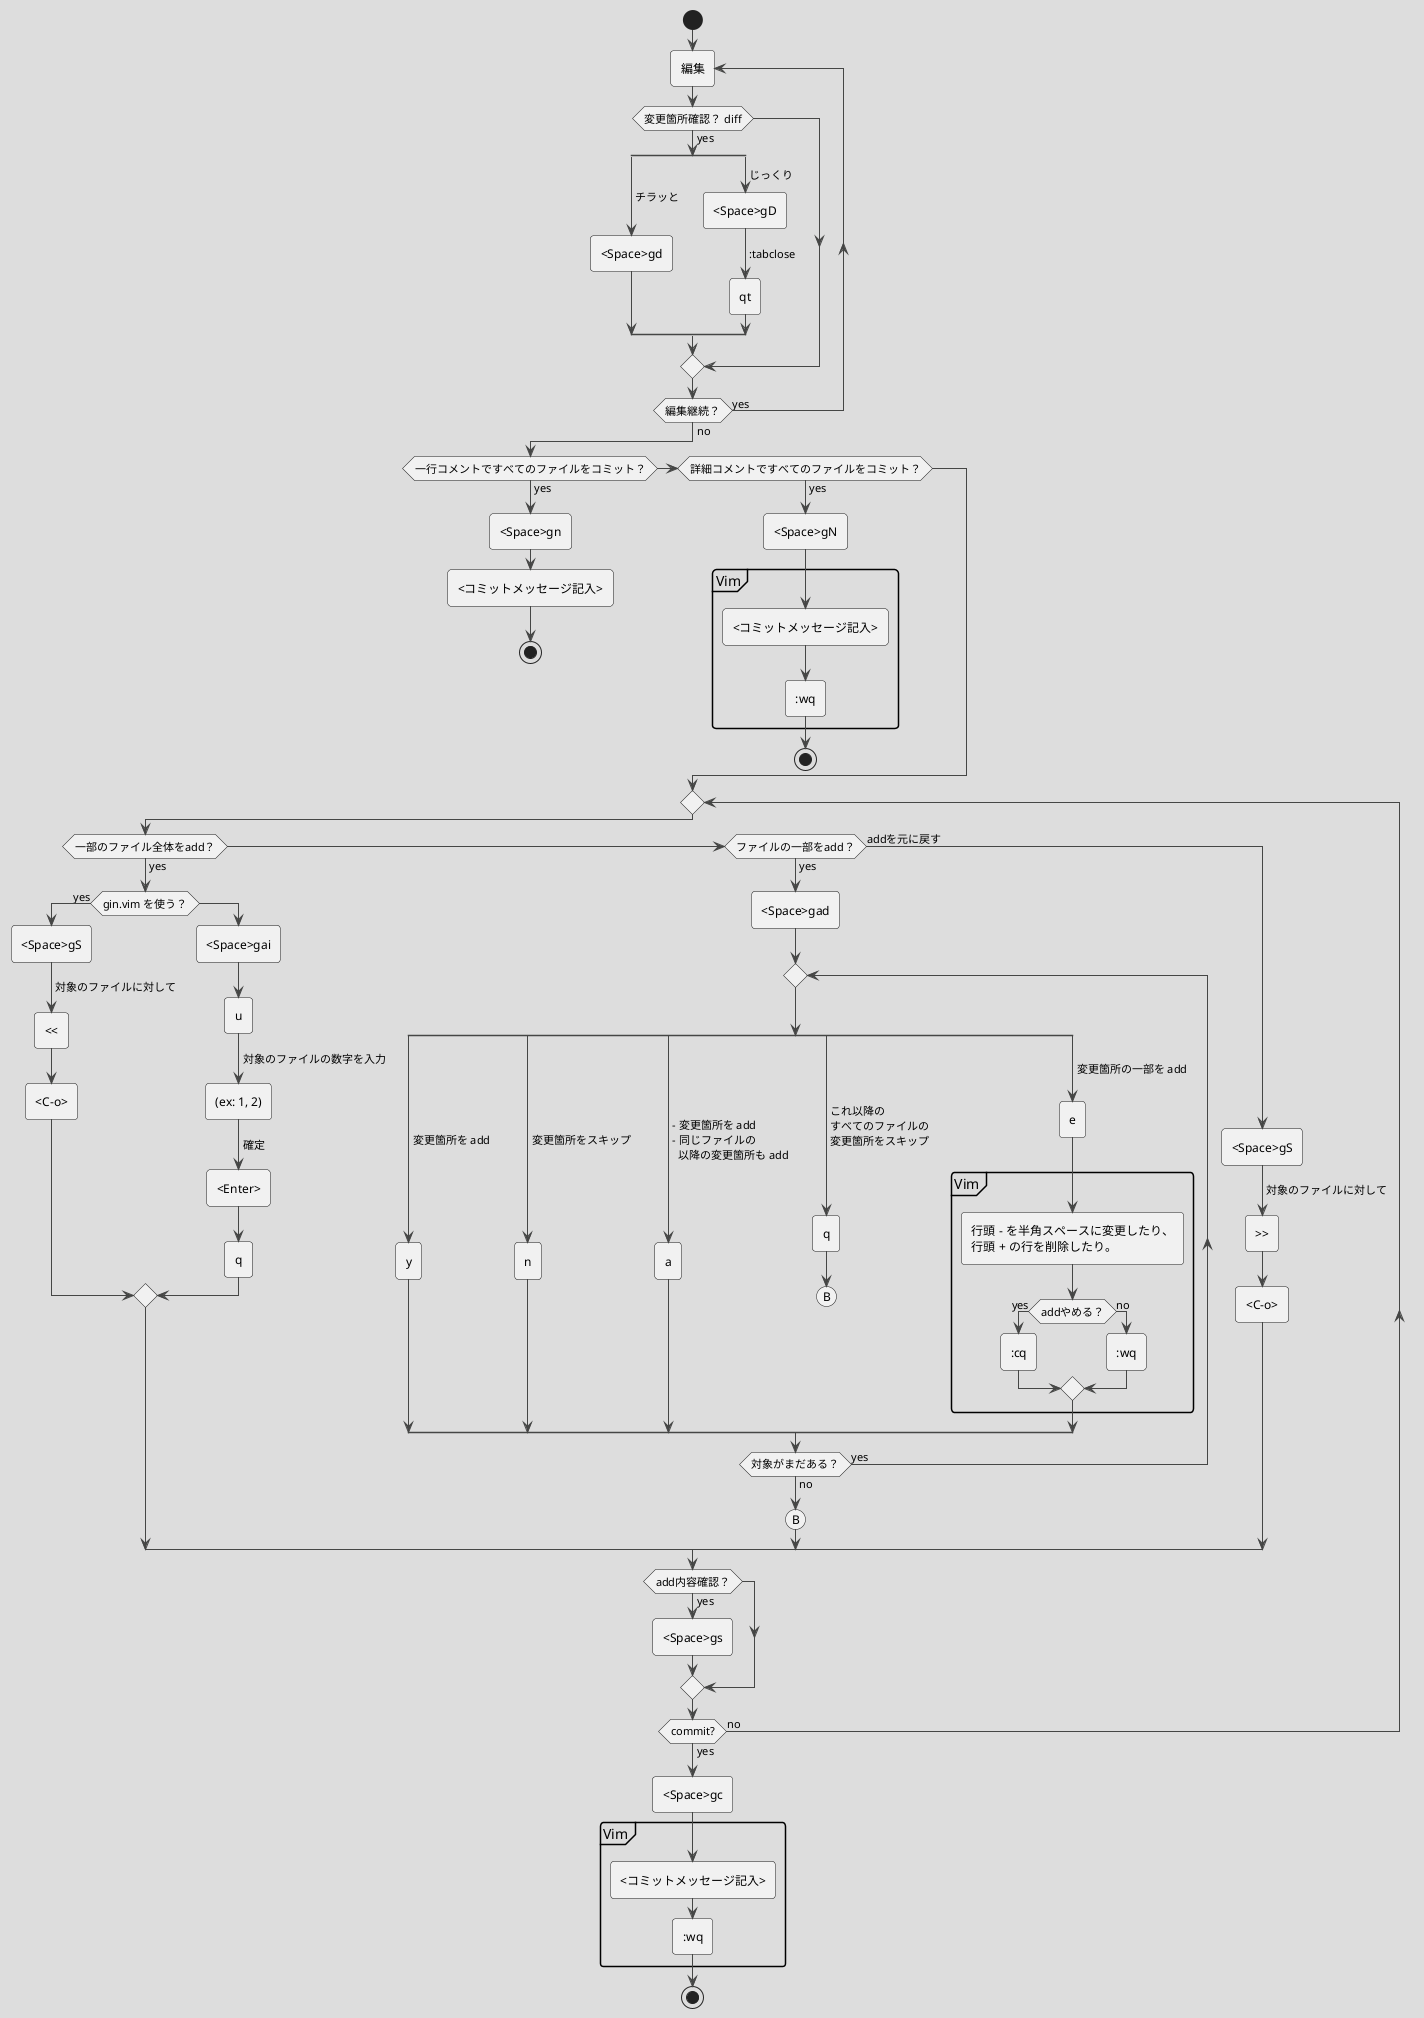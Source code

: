 @startuml
!theme toy

start
repeat :編集;
if (変更箇所確認？ diff) then (yes)
	split
		-> チラッと;
		:<Space>gd;
	split again
		-> じっくり;
		:<Space>gD;
		-> :tabclose;
		:qt;
	end split
endif
repeat while (編集継続？) is (yes) not (no)
if (一行コメントですべてのファイルをコミット？) then (yes)
	:<Space>gn;
	:<コミットメッセージ記入>;
	stop
elseif (詳細コメントですべてのファイルをコミット？) then (yes)
	:<Space>gN;
	partition Vim {
		:<コミットメッセージ記入>;
		::wq;
	}
	stop
endif
repeat
	if (一部のファイル全体をadd？) then (yes)
		if (gin.vim を使う？) then (yes)
			:<Space>gS;
			-> 対象のファイルに対して;
			:<<;
			:<C-o>;
		else
			:<Space>gai;
			:u;
			-> 対象のファイルの数字を入力;
			:(ex: 1, 2);
			-> 確定;
			:<Enter>;
		:q;
		endif
	elseif (ファイルの一部をadd？) then (yes)
		:<Space>gad;
		repeat
			split
				-> 変更箇所を add;
				:y;
			split again
				-> 変更箇所をスキップ;
				:n;
			split again
				-> - 変更箇所を add
				- 同じファイルの
				  以降の変更箇所も add;
				:a;
			split again
				-> これ以降の
				すべてのファイルの
				変更箇所をスキップ;
				:q;
				(B)
				detach
			split again
				-> 変更箇所の一部を add;
				:e;
				partition Vim {
					:行頭 - を半角スペースに変更したり、
					行頭 + の行を削除したり。;
					if (addやめる？) then (yes)
						::cq;
					else (no)
						::wq;
					endif
				}
			end split
		repeat while (対象がまだある？) is (yes) not (no)
		(B)
	else (addを元に戻す)
		:<Space>gS;
		-> 対象のファイルに対して;
		:>>;
		:<C-o>;
	endif
	if (add内容確認？) then (yes)
		:<Space>gs;
	endif
repeat while (commit?) is (no) not (yes)
:<Space>gc;
partition Vim {
	:<コミットメッセージ記入>;
	::wq;
}

stop
@enduml
